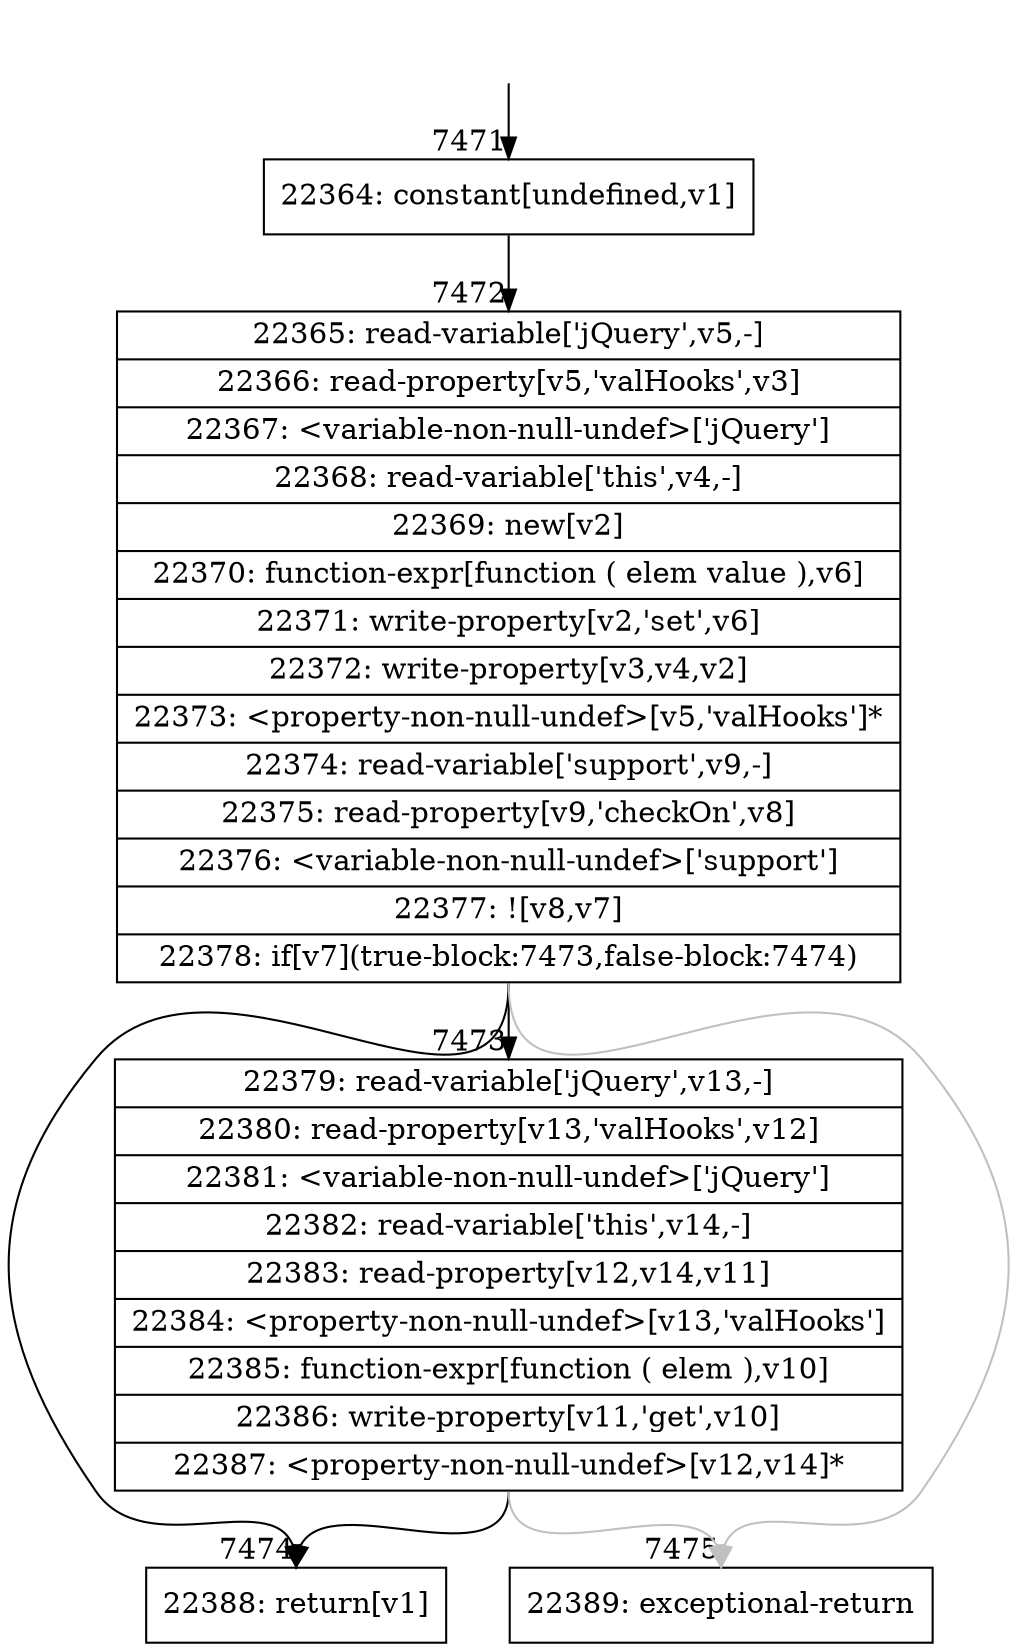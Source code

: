 digraph {
rankdir="TD"
BB_entry456[shape=none,label=""];
BB_entry456 -> BB7471 [tailport=s, headport=n, headlabel="    7471"]
BB7471 [shape=record label="{22364: constant[undefined,v1]}" ] 
BB7471 -> BB7472 [tailport=s, headport=n, headlabel="      7472"]
BB7472 [shape=record label="{22365: read-variable['jQuery',v5,-]|22366: read-property[v5,'valHooks',v3]|22367: \<variable-non-null-undef\>['jQuery']|22368: read-variable['this',v4,-]|22369: new[v2]|22370: function-expr[function ( elem value ),v6]|22371: write-property[v2,'set',v6]|22372: write-property[v3,v4,v2]|22373: \<property-non-null-undef\>[v5,'valHooks']*|22374: read-variable['support',v9,-]|22375: read-property[v9,'checkOn',v8]|22376: \<variable-non-null-undef\>['support']|22377: ![v8,v7]|22378: if[v7](true-block:7473,false-block:7474)}" ] 
BB7472 -> BB7473 [tailport=s, headport=n, headlabel="      7473"]
BB7472 -> BB7474 [tailport=s, headport=n, headlabel="      7474"]
BB7472 -> BB7475 [tailport=s, headport=n, color=gray, headlabel="      7475"]
BB7473 [shape=record label="{22379: read-variable['jQuery',v13,-]|22380: read-property[v13,'valHooks',v12]|22381: \<variable-non-null-undef\>['jQuery']|22382: read-variable['this',v14,-]|22383: read-property[v12,v14,v11]|22384: \<property-non-null-undef\>[v13,'valHooks']|22385: function-expr[function ( elem ),v10]|22386: write-property[v11,'get',v10]|22387: \<property-non-null-undef\>[v12,v14]*}" ] 
BB7473 -> BB7474 [tailport=s, headport=n]
BB7473 -> BB7475 [tailport=s, headport=n, color=gray]
BB7474 [shape=record label="{22388: return[v1]}" ] 
BB7475 [shape=record label="{22389: exceptional-return}" ] 
}
